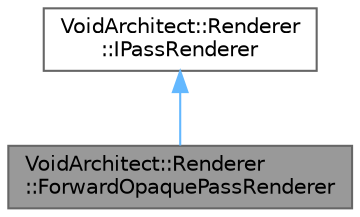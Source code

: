 digraph "VoidArchitect::Renderer::ForwardOpaquePassRenderer"
{
 // LATEX_PDF_SIZE
  bgcolor="transparent";
  edge [fontname=Helvetica,fontsize=10,labelfontname=Helvetica,labelfontsize=10];
  node [fontname=Helvetica,fontsize=10,shape=box,height=0.2,width=0.4];
  Node1 [id="Node000001",label="VoidArchitect::Renderer\l::ForwardOpaquePassRenderer",height=0.2,width=0.4,color="gray40", fillcolor="grey60", style="filled", fontcolor="black",tooltip=" "];
  Node2 -> Node1 [id="edge1_Node000001_Node000002",dir="back",color="steelblue1",style="solid",tooltip=" "];
  Node2 [id="Node000002",label="VoidArchitect::Renderer\l::IPassRenderer",height=0.2,width=0.4,color="gray40", fillcolor="white", style="filled",URL="$class_void_architect_1_1_renderer_1_1_i_pass_renderer.html",tooltip=" "];
}
